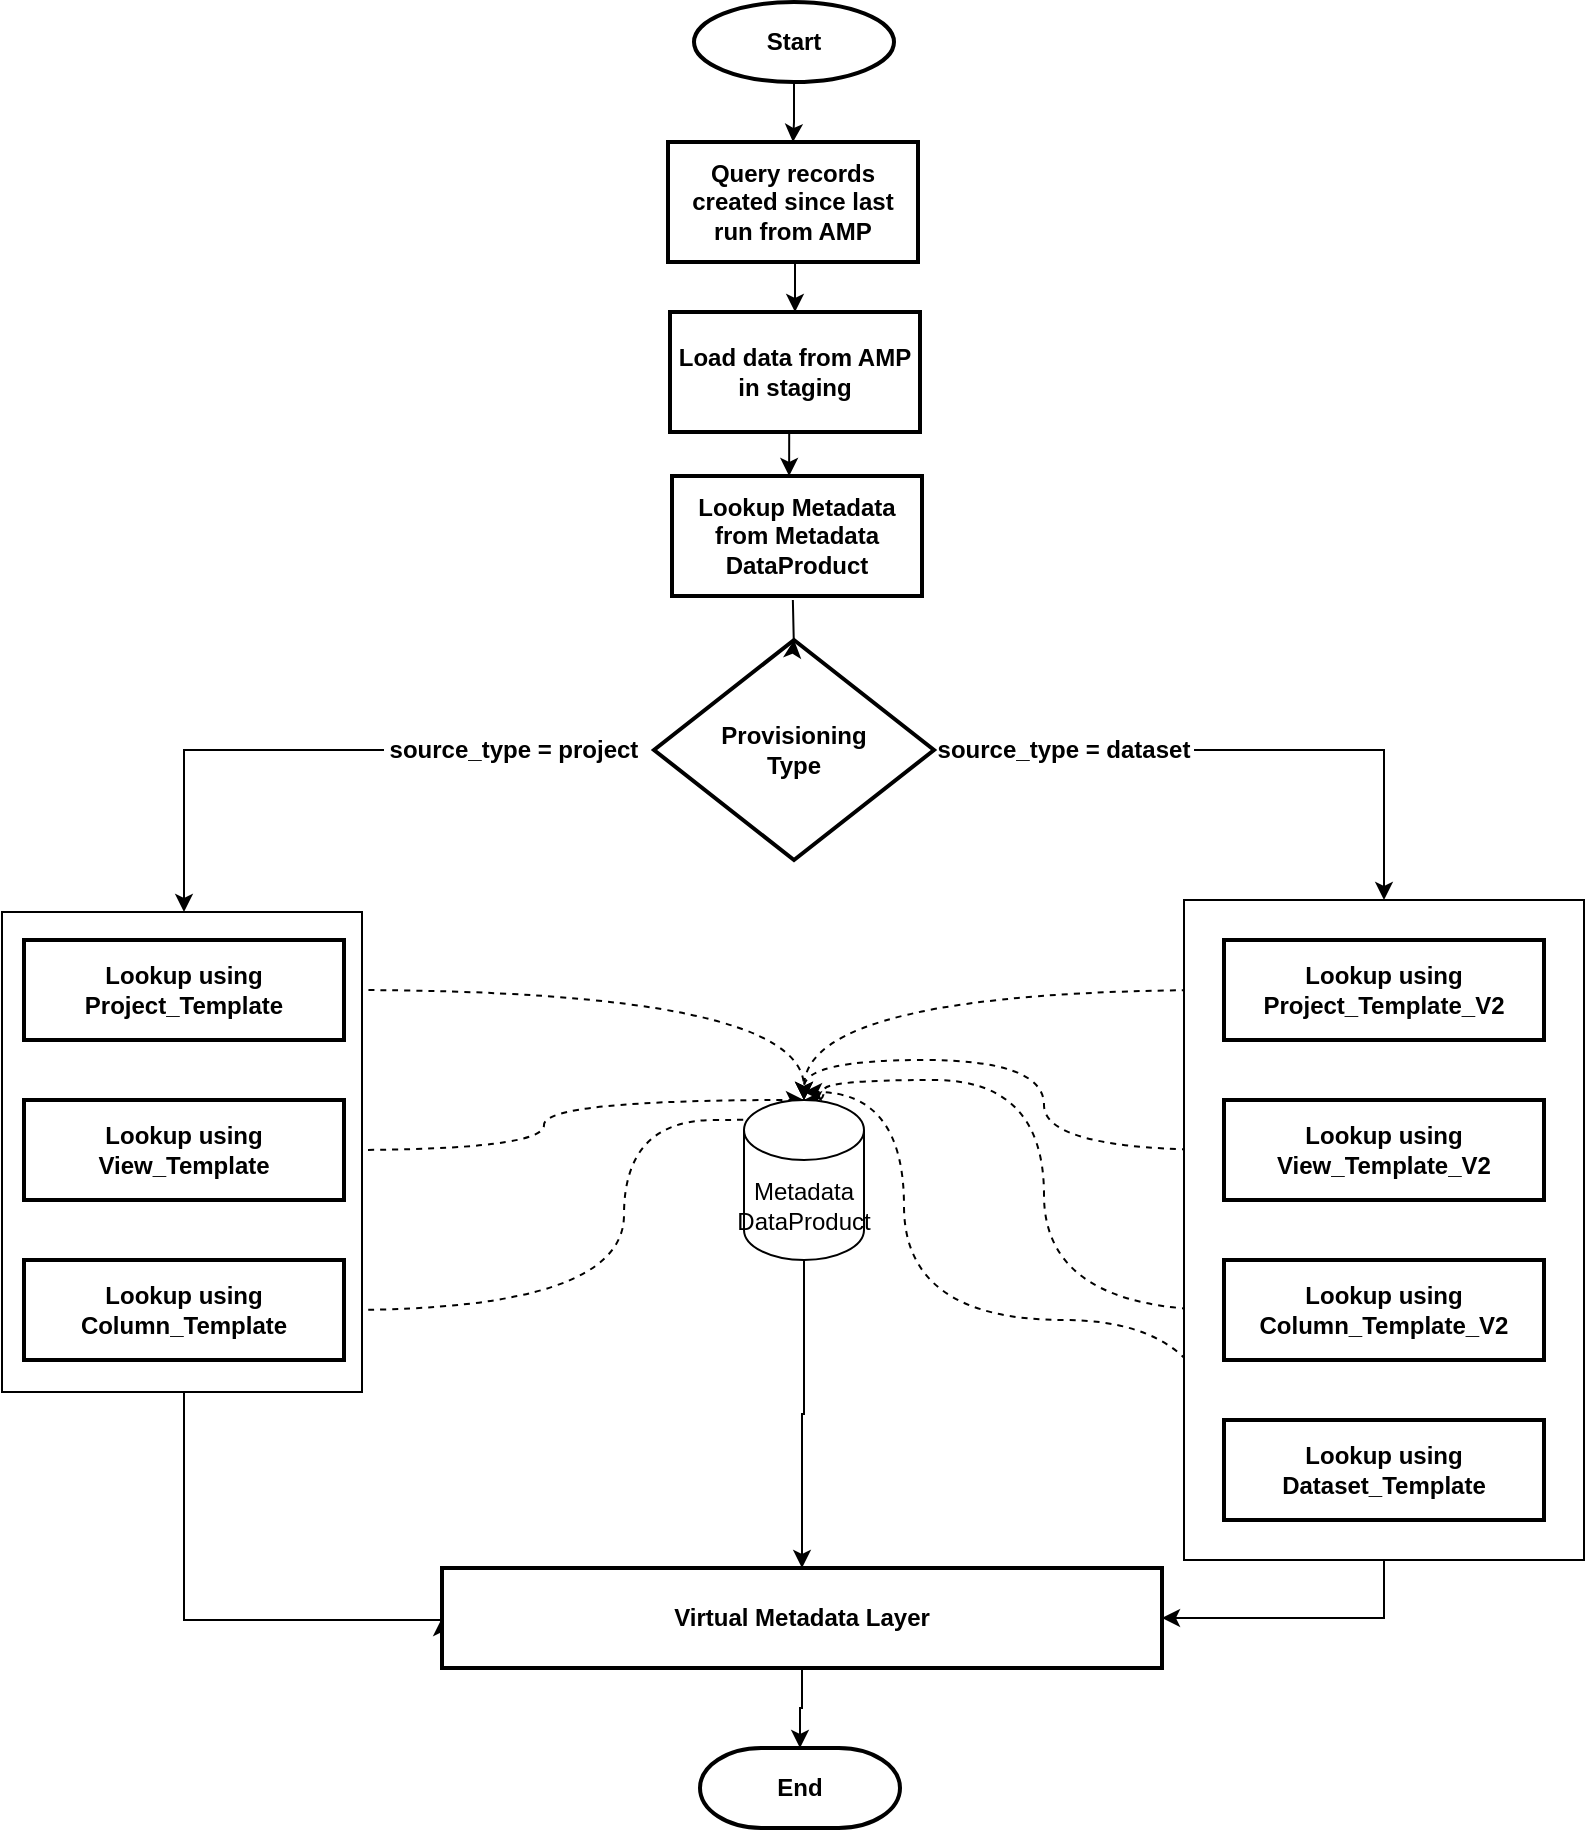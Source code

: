 <mxfile version="21.0.8" type="github">
  <diagram name="Page-1" id="f88M550kvle-WTcgTjd2">
    <mxGraphModel dx="1154" dy="646" grid="1" gridSize="10" guides="1" tooltips="1" connect="1" arrows="1" fold="1" page="1" pageScale="1" pageWidth="850" pageHeight="1100" math="0" shadow="0">
      <root>
        <mxCell id="0" />
        <mxCell id="1" parent="0" />
        <mxCell id="BGHaj4Kj2rnMo7OcjPdP-8" value="&lt;b style=&quot;&quot;&gt;Provisioning &lt;br&gt;Type&lt;/b&gt;" style="strokeWidth=2;html=1;shape=mxgraph.flowchart.decision;whiteSpace=wrap;" parent="1" vertex="1">
          <mxGeometry x="355" y="419" width="140" height="110" as="geometry" />
        </mxCell>
        <mxCell id="BGHaj4Kj2rnMo7OcjPdP-12" value="" style="edgeStyle=orthogonalEdgeStyle;rounded=0;orthogonalLoop=1;jettySize=auto;html=1;" parent="1" source="BGHaj4Kj2rnMo7OcjPdP-10" target="BGHaj4Kj2rnMo7OcjPdP-11" edge="1">
          <mxGeometry relative="1" as="geometry" />
        </mxCell>
        <mxCell id="BGHaj4Kj2rnMo7OcjPdP-10" value="&lt;font size=&quot;1&quot; style=&quot;&quot;&gt;&lt;b style=&quot;font-size: 12px;&quot;&gt;Start&lt;/b&gt;&lt;/font&gt;" style="strokeWidth=2;html=1;shape=mxgraph.flowchart.start_1;whiteSpace=wrap;" parent="1" vertex="1">
          <mxGeometry x="375" y="100" width="100" height="40" as="geometry" />
        </mxCell>
        <mxCell id="BGHaj4Kj2rnMo7OcjPdP-13" value="" style="edgeStyle=orthogonalEdgeStyle;rounded=0;orthogonalLoop=1;jettySize=auto;html=1;" parent="1" target="BGHaj4Kj2rnMo7OcjPdP-8" edge="1">
          <mxGeometry relative="1" as="geometry">
            <mxPoint x="424.429" y="399" as="sourcePoint" />
          </mxGeometry>
        </mxCell>
        <mxCell id="ExQLO-zWQaEfEY6crAvr-3" style="edgeStyle=orthogonalEdgeStyle;rounded=0;orthogonalLoop=1;jettySize=auto;html=1;exitX=0.5;exitY=1;exitDx=0;exitDy=0;entryX=0.5;entryY=0;entryDx=0;entryDy=0;" edge="1" parent="1" source="BGHaj4Kj2rnMo7OcjPdP-11" target="ExQLO-zWQaEfEY6crAvr-1">
          <mxGeometry relative="1" as="geometry" />
        </mxCell>
        <mxCell id="BGHaj4Kj2rnMo7OcjPdP-11" value="&lt;font size=&quot;1&quot;&gt;&lt;b style=&quot;font-size: 12px;&quot;&gt;Query records created since last run from AMP&lt;/b&gt;&lt;/font&gt;" style="rounded=1;whiteSpace=wrap;html=1;absoluteArcSize=1;arcSize=0;strokeWidth=2;" parent="1" vertex="1">
          <mxGeometry x="362" y="170" width="125" height="60" as="geometry" />
        </mxCell>
        <mxCell id="BGHaj4Kj2rnMo7OcjPdP-25" style="edgeStyle=orthogonalEdgeStyle;rounded=0;orthogonalLoop=1;jettySize=auto;html=1;entryX=0.5;entryY=0;entryDx=0;entryDy=0;" parent="1" source="BGHaj4Kj2rnMo7OcjPdP-14" target="BGHaj4Kj2rnMo7OcjPdP-56" edge="1">
          <mxGeometry relative="1" as="geometry">
            <Array as="points">
              <mxPoint x="120" y="474" />
            </Array>
          </mxGeometry>
        </mxCell>
        <mxCell id="BGHaj4Kj2rnMo7OcjPdP-14" value="&lt;b&gt;source_type = project&lt;/b&gt;" style="text;html=1;strokeColor=none;fillColor=none;align=center;verticalAlign=middle;whiteSpace=wrap;rounded=0;" parent="1" vertex="1">
          <mxGeometry x="220" y="459" width="130" height="30" as="geometry" />
        </mxCell>
        <mxCell id="BGHaj4Kj2rnMo7OcjPdP-24" style="edgeStyle=orthogonalEdgeStyle;rounded=0;orthogonalLoop=1;jettySize=auto;html=1;entryX=0.5;entryY=0;entryDx=0;entryDy=0;" parent="1" source="BGHaj4Kj2rnMo7OcjPdP-15" target="BGHaj4Kj2rnMo7OcjPdP-57" edge="1">
          <mxGeometry relative="1" as="geometry">
            <mxPoint x="720" y="539" as="targetPoint" />
            <Array as="points">
              <mxPoint x="720" y="474" />
            </Array>
          </mxGeometry>
        </mxCell>
        <mxCell id="BGHaj4Kj2rnMo7OcjPdP-15" value="&lt;b&gt;source_type = dataset&lt;/b&gt;" style="text;html=1;strokeColor=none;fillColor=none;align=center;verticalAlign=middle;whiteSpace=wrap;rounded=0;" parent="1" vertex="1">
          <mxGeometry x="495" y="459" width="130" height="30" as="geometry" />
        </mxCell>
        <mxCell id="BGHaj4Kj2rnMo7OcjPdP-40" style="edgeStyle=orthogonalEdgeStyle;orthogonalLoop=1;jettySize=auto;html=1;exitX=1;exitY=0.5;exitDx=0;exitDy=0;entryX=0.5;entryY=0;entryDx=0;entryDy=0;entryPerimeter=0;curved=1;dashed=1;" parent="1" source="BGHaj4Kj2rnMo7OcjPdP-17" target="BGHaj4Kj2rnMo7OcjPdP-36" edge="1">
          <mxGeometry relative="1" as="geometry" />
        </mxCell>
        <mxCell id="BGHaj4Kj2rnMo7OcjPdP-42" style="edgeStyle=orthogonalEdgeStyle;orthogonalLoop=1;jettySize=auto;html=1;exitX=1;exitY=0.5;exitDx=0;exitDy=0;curved=1;dashed=1;" parent="1" source="BGHaj4Kj2rnMo7OcjPdP-18" edge="1">
          <mxGeometry relative="1" as="geometry">
            <mxPoint x="430" y="649" as="targetPoint" />
            <Array as="points">
              <mxPoint x="300" y="674" />
              <mxPoint x="300" y="649" />
            </Array>
          </mxGeometry>
        </mxCell>
        <mxCell id="BGHaj4Kj2rnMo7OcjPdP-29" style="edgeStyle=orthogonalEdgeStyle;rounded=0;orthogonalLoop=1;jettySize=auto;html=1;entryX=0;entryY=0.5;entryDx=0;entryDy=0;" parent="1" target="BGHaj4Kj2rnMo7OcjPdP-27" edge="1">
          <mxGeometry relative="1" as="geometry">
            <mxPoint x="120" y="789" as="sourcePoint" />
            <Array as="points">
              <mxPoint x="120" y="909" />
              <mxPoint x="249" y="909" />
            </Array>
          </mxGeometry>
        </mxCell>
        <mxCell id="BGHaj4Kj2rnMo7OcjPdP-44" style="edgeStyle=orthogonalEdgeStyle;orthogonalLoop=1;jettySize=auto;html=1;exitX=1;exitY=0.5;exitDx=0;exitDy=0;entryX=0.5;entryY=0;entryDx=0;entryDy=0;entryPerimeter=0;curved=1;dashed=1;" parent="1" source="BGHaj4Kj2rnMo7OcjPdP-19" target="BGHaj4Kj2rnMo7OcjPdP-36" edge="1">
          <mxGeometry relative="1" as="geometry">
            <Array as="points">
              <mxPoint x="340" y="754" />
              <mxPoint x="340" y="659" />
              <mxPoint x="430" y="659" />
            </Array>
          </mxGeometry>
        </mxCell>
        <mxCell id="BGHaj4Kj2rnMo7OcjPdP-41" style="edgeStyle=orthogonalEdgeStyle;orthogonalLoop=1;jettySize=auto;html=1;exitX=0;exitY=0.5;exitDx=0;exitDy=0;entryX=0.5;entryY=0;entryDx=0;entryDy=0;entryPerimeter=0;curved=1;dashed=1;" parent="1" source="BGHaj4Kj2rnMo7OcjPdP-20" target="BGHaj4Kj2rnMo7OcjPdP-36" edge="1">
          <mxGeometry relative="1" as="geometry" />
        </mxCell>
        <mxCell id="BGHaj4Kj2rnMo7OcjPdP-43" style="edgeStyle=orthogonalEdgeStyle;orthogonalLoop=1;jettySize=auto;html=1;exitX=0;exitY=0.5;exitDx=0;exitDy=0;entryX=0.5;entryY=0;entryDx=0;entryDy=0;entryPerimeter=0;curved=1;dashed=1;" parent="1" source="BGHaj4Kj2rnMo7OcjPdP-21" target="BGHaj4Kj2rnMo7OcjPdP-36" edge="1">
          <mxGeometry relative="1" as="geometry" />
        </mxCell>
        <mxCell id="BGHaj4Kj2rnMo7OcjPdP-45" style="edgeStyle=orthogonalEdgeStyle;orthogonalLoop=1;jettySize=auto;html=1;exitX=0;exitY=0.5;exitDx=0;exitDy=0;entryX=0.5;entryY=0;entryDx=0;entryDy=0;entryPerimeter=0;curved=1;dashed=1;" parent="1" source="BGHaj4Kj2rnMo7OcjPdP-22" target="BGHaj4Kj2rnMo7OcjPdP-36" edge="1">
          <mxGeometry relative="1" as="geometry">
            <Array as="points">
              <mxPoint x="550" y="754" />
              <mxPoint x="550" y="639" />
              <mxPoint x="440" y="639" />
              <mxPoint x="440" y="649" />
            </Array>
          </mxGeometry>
        </mxCell>
        <mxCell id="BGHaj4Kj2rnMo7OcjPdP-30" style="edgeStyle=orthogonalEdgeStyle;rounded=0;orthogonalLoop=1;jettySize=auto;html=1;exitX=0.5;exitY=1;exitDx=0;exitDy=0;entryX=1;entryY=0.5;entryDx=0;entryDy=0;" parent="1" source="BGHaj4Kj2rnMo7OcjPdP-57" target="BGHaj4Kj2rnMo7OcjPdP-27" edge="1">
          <mxGeometry relative="1" as="geometry" />
        </mxCell>
        <mxCell id="BGHaj4Kj2rnMo7OcjPdP-46" style="edgeStyle=orthogonalEdgeStyle;orthogonalLoop=1;jettySize=auto;html=1;exitX=0;exitY=0.5;exitDx=0;exitDy=0;curved=1;dashed=1;" parent="1" source="BGHaj4Kj2rnMo7OcjPdP-23" edge="1">
          <mxGeometry relative="1" as="geometry">
            <mxPoint x="430" y="645" as="targetPoint" />
            <Array as="points">
              <mxPoint x="640" y="759" />
              <mxPoint x="480" y="759" />
              <mxPoint x="480" y="645" />
            </Array>
          </mxGeometry>
        </mxCell>
        <mxCell id="BGHaj4Kj2rnMo7OcjPdP-50" value="" style="edgeStyle=orthogonalEdgeStyle;rounded=0;orthogonalLoop=1;jettySize=auto;html=1;" parent="1" source="BGHaj4Kj2rnMo7OcjPdP-27" target="BGHaj4Kj2rnMo7OcjPdP-47" edge="1">
          <mxGeometry relative="1" as="geometry" />
        </mxCell>
        <mxCell id="BGHaj4Kj2rnMo7OcjPdP-27" value="&lt;div class=&quot;O0&quot;&gt;&lt;b&gt;Virtual Metadata Layer&lt;/b&gt;&lt;/div&gt;" style="rounded=1;whiteSpace=wrap;html=1;absoluteArcSize=1;arcSize=0;strokeWidth=2;" parent="1" vertex="1">
          <mxGeometry x="249" y="883" width="360" height="50" as="geometry" />
        </mxCell>
        <mxCell id="BGHaj4Kj2rnMo7OcjPdP-58" style="edgeStyle=orthogonalEdgeStyle;rounded=0;orthogonalLoop=1;jettySize=auto;html=1;exitX=0.5;exitY=1;exitDx=0;exitDy=0;exitPerimeter=0;" parent="1" source="BGHaj4Kj2rnMo7OcjPdP-36" target="BGHaj4Kj2rnMo7OcjPdP-27" edge="1">
          <mxGeometry relative="1" as="geometry" />
        </mxCell>
        <mxCell id="BGHaj4Kj2rnMo7OcjPdP-36" value="Metadata&lt;br&gt;DataProduct" style="shape=cylinder3;whiteSpace=wrap;html=1;boundedLbl=1;backgroundOutline=1;size=15;" parent="1" vertex="1">
          <mxGeometry x="400" y="649" width="60" height="80" as="geometry" />
        </mxCell>
        <mxCell id="BGHaj4Kj2rnMo7OcjPdP-47" value="&lt;b&gt;End&lt;/b&gt;" style="strokeWidth=2;html=1;shape=mxgraph.flowchart.terminator;whiteSpace=wrap;" parent="1" vertex="1">
          <mxGeometry x="378" y="973" width="100" height="40" as="geometry" />
        </mxCell>
        <mxCell id="BGHaj4Kj2rnMo7OcjPdP-52" value="" style="group" parent="1" vertex="1" connectable="0">
          <mxGeometry x="40" y="569" width="180" height="230" as="geometry" />
        </mxCell>
        <mxCell id="BGHaj4Kj2rnMo7OcjPdP-56" value="" style="rounded=0;whiteSpace=wrap;html=1;" parent="BGHaj4Kj2rnMo7OcjPdP-52" vertex="1">
          <mxGeometry x="-11" y="-14" width="180" height="240" as="geometry" />
        </mxCell>
        <mxCell id="BGHaj4Kj2rnMo7OcjPdP-17" value="&lt;div class=&quot;O0&quot;&gt;&lt;b&gt;Lookup using Project_Template&lt;/b&gt;&lt;/div&gt;" style="rounded=1;whiteSpace=wrap;html=1;absoluteArcSize=1;arcSize=0;strokeWidth=2;" parent="BGHaj4Kj2rnMo7OcjPdP-52" vertex="1">
          <mxGeometry width="160" height="50" as="geometry" />
        </mxCell>
        <mxCell id="BGHaj4Kj2rnMo7OcjPdP-18" value="&lt;div class=&quot;O0&quot;&gt;&lt;b&gt;Lookup using View_Template&lt;/b&gt;&lt;/div&gt;" style="rounded=1;whiteSpace=wrap;html=1;absoluteArcSize=1;arcSize=0;strokeWidth=2;" parent="BGHaj4Kj2rnMo7OcjPdP-52" vertex="1">
          <mxGeometry y="80" width="160" height="50" as="geometry" />
        </mxCell>
        <mxCell id="BGHaj4Kj2rnMo7OcjPdP-19" value="&lt;div class=&quot;O0&quot;&gt;&lt;b&gt;Lookup using Column_Template&lt;/b&gt;&lt;/div&gt;" style="rounded=1;whiteSpace=wrap;html=1;absoluteArcSize=1;arcSize=0;strokeWidth=2;" parent="BGHaj4Kj2rnMo7OcjPdP-52" vertex="1">
          <mxGeometry y="160" width="160" height="50" as="geometry" />
        </mxCell>
        <mxCell id="BGHaj4Kj2rnMo7OcjPdP-55" value="" style="group" parent="1" vertex="1" connectable="0">
          <mxGeometry x="640" y="569" width="180" height="310" as="geometry" />
        </mxCell>
        <mxCell id="BGHaj4Kj2rnMo7OcjPdP-57" value="" style="rounded=0;whiteSpace=wrap;html=1;" parent="BGHaj4Kj2rnMo7OcjPdP-55" vertex="1">
          <mxGeometry x="-20" y="-20" width="200" height="330" as="geometry" />
        </mxCell>
        <mxCell id="BGHaj4Kj2rnMo7OcjPdP-20" value="&lt;div class=&quot;O0&quot;&gt;&lt;b&gt;Lookup using Project_Template_V2&lt;/b&gt;&lt;/div&gt;" style="rounded=1;whiteSpace=wrap;html=1;absoluteArcSize=1;arcSize=0;strokeWidth=2;" parent="BGHaj4Kj2rnMo7OcjPdP-55" vertex="1">
          <mxGeometry width="160" height="50" as="geometry" />
        </mxCell>
        <mxCell id="BGHaj4Kj2rnMo7OcjPdP-21" value="&lt;div class=&quot;O0&quot;&gt;&lt;b&gt;Lookup using View_Template_V2&lt;/b&gt;&lt;/div&gt;" style="rounded=1;whiteSpace=wrap;html=1;absoluteArcSize=1;arcSize=0;strokeWidth=2;" parent="BGHaj4Kj2rnMo7OcjPdP-55" vertex="1">
          <mxGeometry y="80" width="160" height="50" as="geometry" />
        </mxCell>
        <mxCell id="BGHaj4Kj2rnMo7OcjPdP-22" value="&lt;div class=&quot;O0&quot;&gt;&lt;b&gt;Lookup using Column_Template_V2&lt;/b&gt;&lt;/div&gt;" style="rounded=1;whiteSpace=wrap;html=1;absoluteArcSize=1;arcSize=0;strokeWidth=2;" parent="BGHaj4Kj2rnMo7OcjPdP-55" vertex="1">
          <mxGeometry y="160" width="160" height="50" as="geometry" />
        </mxCell>
        <mxCell id="BGHaj4Kj2rnMo7OcjPdP-23" value="&lt;div class=&quot;O0&quot;&gt;&lt;b&gt;Lookup using Dataset_Template&lt;/b&gt;&lt;/div&gt;" style="rounded=1;whiteSpace=wrap;html=1;absoluteArcSize=1;arcSize=0;strokeWidth=2;" parent="BGHaj4Kj2rnMo7OcjPdP-55" vertex="1">
          <mxGeometry y="240" width="160" height="50" as="geometry" />
        </mxCell>
        <mxCell id="ExQLO-zWQaEfEY6crAvr-5" style="edgeStyle=orthogonalEdgeStyle;rounded=0;orthogonalLoop=1;jettySize=auto;html=1;exitX=0.5;exitY=1;exitDx=0;exitDy=0;" edge="1" parent="1">
          <mxGeometry relative="1" as="geometry">
            <mxPoint x="421.5" y="315" as="sourcePoint" />
            <mxPoint x="422.571" y="337.0" as="targetPoint" />
          </mxGeometry>
        </mxCell>
        <mxCell id="ExQLO-zWQaEfEY6crAvr-1" value="&lt;font size=&quot;1&quot;&gt;&lt;b style=&quot;font-size: 12px;&quot;&gt;Load data from AMP in staging&lt;/b&gt;&lt;/font&gt;" style="rounded=1;whiteSpace=wrap;html=1;absoluteArcSize=1;arcSize=0;strokeWidth=2;" vertex="1" parent="1">
          <mxGeometry x="363" y="255" width="125" height="60" as="geometry" />
        </mxCell>
        <mxCell id="ExQLO-zWQaEfEY6crAvr-2" value="&lt;font size=&quot;1&quot;&gt;&lt;b style=&quot;font-size: 12px;&quot;&gt;Lookup Metadata from Metadata DataProduct&lt;/b&gt;&lt;/font&gt;" style="rounded=1;whiteSpace=wrap;html=1;absoluteArcSize=1;arcSize=0;strokeWidth=2;" vertex="1" parent="1">
          <mxGeometry x="364" y="337" width="125" height="60" as="geometry" />
        </mxCell>
      </root>
    </mxGraphModel>
  </diagram>
</mxfile>
